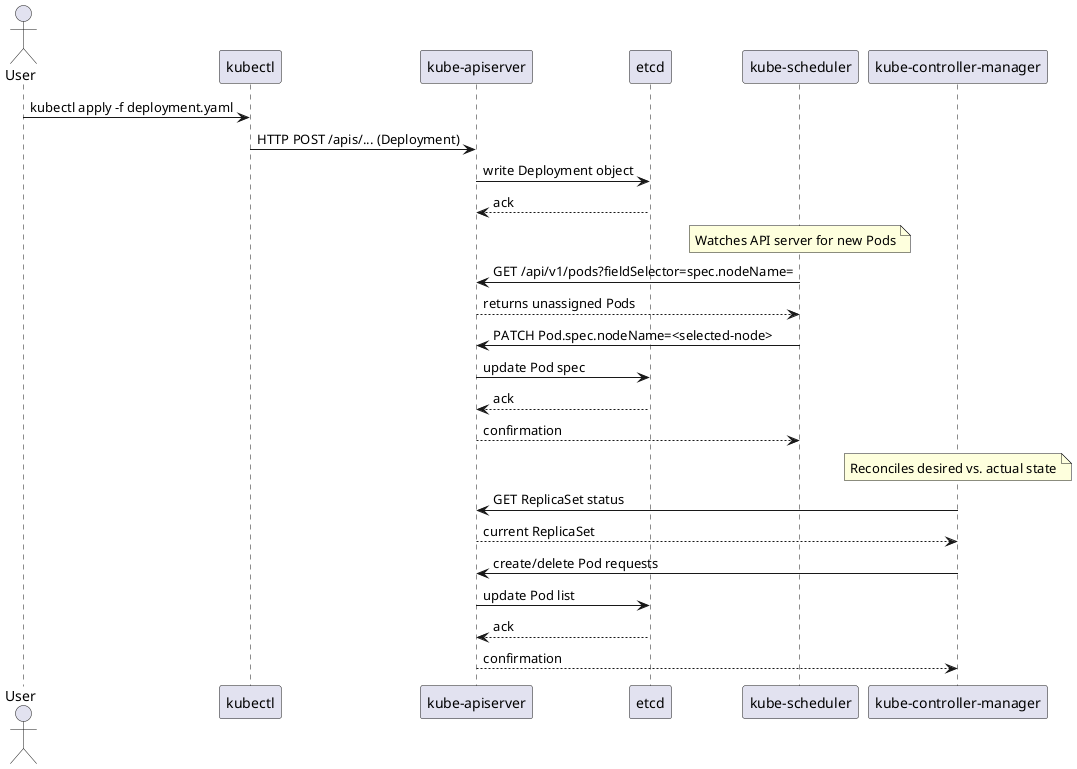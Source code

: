 @startuml

actor User
participant "kubectl" as CLI
participant "kube-apiserver" as APIServer
participant etcd
participant "kube-scheduler" as Scheduler
participant "kube-controller-manager" as ControllerManager

User -> CLI : kubectl apply -f deployment.yaml
CLI -> APIServer : HTTP POST /apis/... (Deployment)
APIServer -> etcd : write Deployment object
etcd --> APIServer : ack

note over Scheduler: Watches API server for new Pods
Scheduler -> APIServer : GET /api/v1/pods?fieldSelector=spec.nodeName=
APIServer --> Scheduler : returns unassigned Pods
Scheduler -> APIServer : PATCH Pod.spec.nodeName=<selected-node>
APIServer -> etcd : update Pod spec
etcd --> APIServer : ack
APIServer --> Scheduler : confirmation

note over ControllerManager: Reconciles desired vs. actual state
ControllerManager -> APIServer : GET ReplicaSet status
APIServer --> ControllerManager : current ReplicaSet
ControllerManager -> APIServer : create/delete Pod requests
APIServer -> etcd : update Pod list
etcd --> APIServer : ack
APIServer --> ControllerManager : confirmation

@enduml
